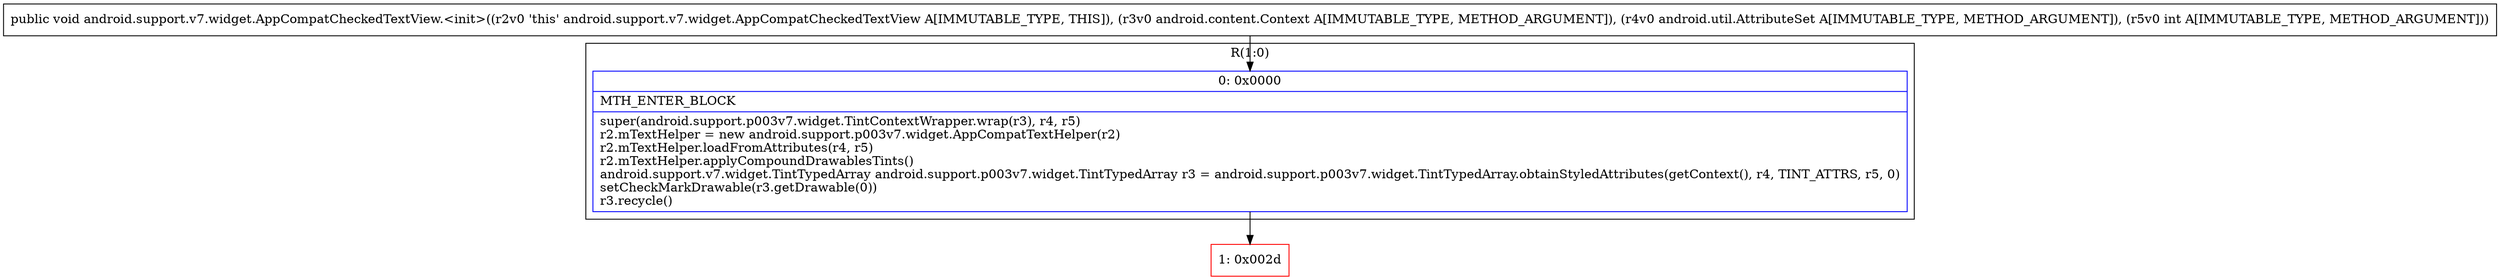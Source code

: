 digraph "CFG forandroid.support.v7.widget.AppCompatCheckedTextView.\<init\>(Landroid\/content\/Context;Landroid\/util\/AttributeSet;I)V" {
subgraph cluster_Region_126891204 {
label = "R(1:0)";
node [shape=record,color=blue];
Node_0 [shape=record,label="{0\:\ 0x0000|MTH_ENTER_BLOCK\l|super(android.support.p003v7.widget.TintContextWrapper.wrap(r3), r4, r5)\lr2.mTextHelper = new android.support.p003v7.widget.AppCompatTextHelper(r2)\lr2.mTextHelper.loadFromAttributes(r4, r5)\lr2.mTextHelper.applyCompoundDrawablesTints()\landroid.support.v7.widget.TintTypedArray android.support.p003v7.widget.TintTypedArray r3 = android.support.p003v7.widget.TintTypedArray.obtainStyledAttributes(getContext(), r4, TINT_ATTRS, r5, 0)\lsetCheckMarkDrawable(r3.getDrawable(0))\lr3.recycle()\l}"];
}
Node_1 [shape=record,color=red,label="{1\:\ 0x002d}"];
MethodNode[shape=record,label="{public void android.support.v7.widget.AppCompatCheckedTextView.\<init\>((r2v0 'this' android.support.v7.widget.AppCompatCheckedTextView A[IMMUTABLE_TYPE, THIS]), (r3v0 android.content.Context A[IMMUTABLE_TYPE, METHOD_ARGUMENT]), (r4v0 android.util.AttributeSet A[IMMUTABLE_TYPE, METHOD_ARGUMENT]), (r5v0 int A[IMMUTABLE_TYPE, METHOD_ARGUMENT])) }"];
MethodNode -> Node_0;
Node_0 -> Node_1;
}

